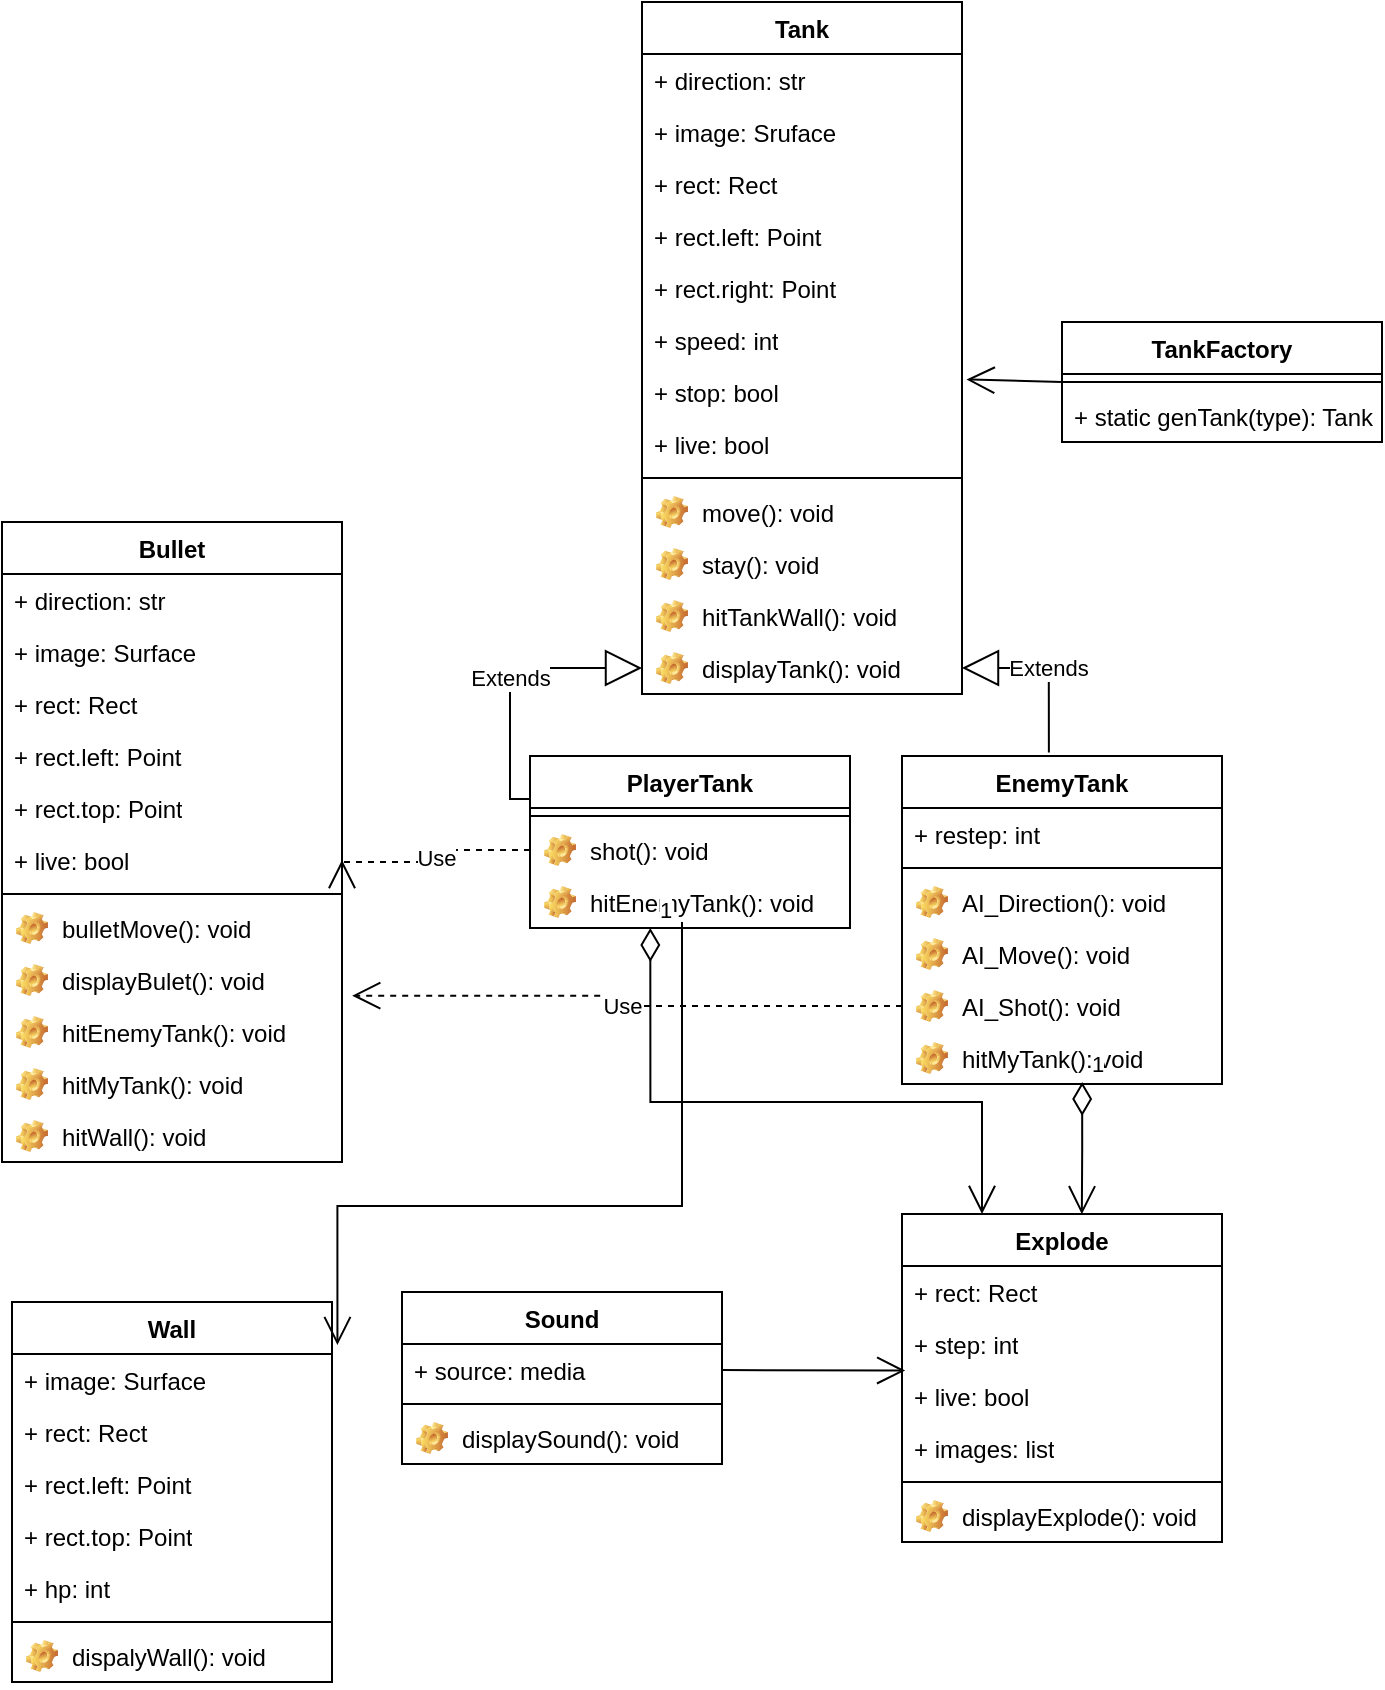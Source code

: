 <mxfile version="21.1.7" type="github">
  <diagram id="C5RBs43oDa-KdzZeNtuy" name="Page-1">
    <mxGraphModel dx="1217" dy="1684" grid="1" gridSize="10" guides="1" tooltips="1" connect="1" arrows="1" fold="1" page="1" pageScale="1" pageWidth="827" pageHeight="1169" math="0" shadow="0">
      <root>
        <mxCell id="WIyWlLk6GJQsqaUBKTNV-0" />
        <mxCell id="WIyWlLk6GJQsqaUBKTNV-1" parent="WIyWlLk6GJQsqaUBKTNV-0" />
        <mxCell id="DdHkPUrjqIktU2XvRkII-4" value="Bullet" style="swimlane;fontStyle=1;align=center;verticalAlign=top;childLayout=stackLayout;horizontal=1;startSize=26;horizontalStack=0;resizeParent=1;resizeParentMax=0;resizeLast=0;collapsible=1;marginBottom=0;whiteSpace=wrap;html=1;" vertex="1" parent="WIyWlLk6GJQsqaUBKTNV-1">
          <mxGeometry x="70" y="40" width="170" height="320" as="geometry">
            <mxRectangle x="140" y="150" width="70" height="30" as="alternateBounds" />
          </mxGeometry>
        </mxCell>
        <mxCell id="DdHkPUrjqIktU2XvRkII-5" value="+ direction: str&lt;br&gt;" style="text;strokeColor=none;fillColor=none;align=left;verticalAlign=top;spacingLeft=4;spacingRight=4;overflow=hidden;rotatable=0;points=[[0,0.5],[1,0.5]];portConstraint=eastwest;whiteSpace=wrap;html=1;" vertex="1" parent="DdHkPUrjqIktU2XvRkII-4">
          <mxGeometry y="26" width="170" height="26" as="geometry" />
        </mxCell>
        <mxCell id="DdHkPUrjqIktU2XvRkII-9" value="+ image: Surface" style="text;strokeColor=none;fillColor=none;align=left;verticalAlign=top;spacingLeft=4;spacingRight=4;overflow=hidden;rotatable=0;points=[[0,0.5],[1,0.5]];portConstraint=eastwest;whiteSpace=wrap;html=1;" vertex="1" parent="DdHkPUrjqIktU2XvRkII-4">
          <mxGeometry y="52" width="170" height="26" as="geometry" />
        </mxCell>
        <mxCell id="DdHkPUrjqIktU2XvRkII-60" value="+ rect: Rect" style="text;strokeColor=none;fillColor=none;align=left;verticalAlign=top;spacingLeft=4;spacingRight=4;overflow=hidden;rotatable=0;points=[[0,0.5],[1,0.5]];portConstraint=eastwest;whiteSpace=wrap;html=1;" vertex="1" parent="DdHkPUrjqIktU2XvRkII-4">
          <mxGeometry y="78" width="170" height="26" as="geometry" />
        </mxCell>
        <mxCell id="DdHkPUrjqIktU2XvRkII-61" value="+ rect.left: Point" style="text;strokeColor=none;fillColor=none;align=left;verticalAlign=top;spacingLeft=4;spacingRight=4;overflow=hidden;rotatable=0;points=[[0,0.5],[1,0.5]];portConstraint=eastwest;whiteSpace=wrap;html=1;" vertex="1" parent="DdHkPUrjqIktU2XvRkII-4">
          <mxGeometry y="104" width="170" height="26" as="geometry" />
        </mxCell>
        <mxCell id="DdHkPUrjqIktU2XvRkII-62" value="+ rect.top: Point" style="text;strokeColor=none;fillColor=none;align=left;verticalAlign=top;spacingLeft=4;spacingRight=4;overflow=hidden;rotatable=0;points=[[0,0.5],[1,0.5]];portConstraint=eastwest;whiteSpace=wrap;html=1;" vertex="1" parent="DdHkPUrjqIktU2XvRkII-4">
          <mxGeometry y="130" width="170" height="26" as="geometry" />
        </mxCell>
        <mxCell id="DdHkPUrjqIktU2XvRkII-63" value="+ live: bool" style="text;strokeColor=none;fillColor=none;align=left;verticalAlign=top;spacingLeft=4;spacingRight=4;overflow=hidden;rotatable=0;points=[[0,0.5],[1,0.5]];portConstraint=eastwest;whiteSpace=wrap;html=1;" vertex="1" parent="DdHkPUrjqIktU2XvRkII-4">
          <mxGeometry y="156" width="170" height="26" as="geometry" />
        </mxCell>
        <mxCell id="DdHkPUrjqIktU2XvRkII-6" value="" style="line;strokeWidth=1;fillColor=none;align=left;verticalAlign=middle;spacingTop=-1;spacingLeft=3;spacingRight=3;rotatable=0;labelPosition=right;points=[];portConstraint=eastwest;strokeColor=inherit;" vertex="1" parent="DdHkPUrjqIktU2XvRkII-4">
          <mxGeometry y="182" width="170" height="8" as="geometry" />
        </mxCell>
        <mxCell id="DdHkPUrjqIktU2XvRkII-109" value="bulletMove(): void" style="label;fontStyle=0;strokeColor=none;fillColor=none;align=left;verticalAlign=top;overflow=hidden;spacingLeft=28;spacingRight=4;rotatable=0;points=[[0,0.5],[1,0.5]];portConstraint=eastwest;imageWidth=16;imageHeight=16;whiteSpace=wrap;html=1;image=img/clipart/Gear_128x128.png" vertex="1" parent="DdHkPUrjqIktU2XvRkII-4">
          <mxGeometry y="190" width="170" height="26" as="geometry" />
        </mxCell>
        <mxCell id="DdHkPUrjqIktU2XvRkII-110" value="displayBulet(): void" style="label;fontStyle=0;strokeColor=none;fillColor=none;align=left;verticalAlign=top;overflow=hidden;spacingLeft=28;spacingRight=4;rotatable=0;points=[[0,0.5],[1,0.5]];portConstraint=eastwest;imageWidth=16;imageHeight=16;whiteSpace=wrap;html=1;image=img/clipart/Gear_128x128.png" vertex="1" parent="DdHkPUrjqIktU2XvRkII-4">
          <mxGeometry y="216" width="170" height="26" as="geometry" />
        </mxCell>
        <mxCell id="DdHkPUrjqIktU2XvRkII-111" value="hitEnemyTank(): void" style="label;fontStyle=0;strokeColor=none;fillColor=none;align=left;verticalAlign=top;overflow=hidden;spacingLeft=28;spacingRight=4;rotatable=0;points=[[0,0.5],[1,0.5]];portConstraint=eastwest;imageWidth=16;imageHeight=16;whiteSpace=wrap;html=1;image=img/clipart/Gear_128x128.png" vertex="1" parent="DdHkPUrjqIktU2XvRkII-4">
          <mxGeometry y="242" width="170" height="26" as="geometry" />
        </mxCell>
        <mxCell id="DdHkPUrjqIktU2XvRkII-112" value="hitMyTank(): void" style="label;fontStyle=0;strokeColor=none;fillColor=none;align=left;verticalAlign=top;overflow=hidden;spacingLeft=28;spacingRight=4;rotatable=0;points=[[0,0.5],[1,0.5]];portConstraint=eastwest;imageWidth=16;imageHeight=16;whiteSpace=wrap;html=1;image=img/clipart/Gear_128x128.png" vertex="1" parent="DdHkPUrjqIktU2XvRkII-4">
          <mxGeometry y="268" width="170" height="26" as="geometry" />
        </mxCell>
        <mxCell id="DdHkPUrjqIktU2XvRkII-113" value="hitWall(): void" style="label;fontStyle=0;strokeColor=none;fillColor=none;align=left;verticalAlign=top;overflow=hidden;spacingLeft=28;spacingRight=4;rotatable=0;points=[[0,0.5],[1,0.5]];portConstraint=eastwest;imageWidth=16;imageHeight=16;whiteSpace=wrap;html=1;image=img/clipart/Gear_128x128.png" vertex="1" parent="DdHkPUrjqIktU2XvRkII-4">
          <mxGeometry y="294" width="170" height="26" as="geometry" />
        </mxCell>
        <mxCell id="DdHkPUrjqIktU2XvRkII-21" value="Tank" style="swimlane;fontStyle=1;align=center;verticalAlign=top;childLayout=stackLayout;horizontal=1;startSize=26;horizontalStack=0;resizeParent=1;resizeParentMax=0;resizeLast=0;collapsible=1;marginBottom=0;whiteSpace=wrap;html=1;" vertex="1" parent="WIyWlLk6GJQsqaUBKTNV-1">
          <mxGeometry x="390" y="-220" width="160" height="346" as="geometry" />
        </mxCell>
        <mxCell id="DdHkPUrjqIktU2XvRkII-59" value="+ direction: str&lt;span style=&quot;white-space: pre;&quot;&gt;	&lt;/span&gt;" style="text;strokeColor=none;fillColor=none;align=left;verticalAlign=top;spacingLeft=4;spacingRight=4;overflow=hidden;rotatable=0;points=[[0,0.5],[1,0.5]];portConstraint=eastwest;whiteSpace=wrap;html=1;" vertex="1" parent="DdHkPUrjqIktU2XvRkII-21">
          <mxGeometry y="26" width="160" height="26" as="geometry" />
        </mxCell>
        <mxCell id="DdHkPUrjqIktU2XvRkII-22" value="+ image: Sruface" style="text;strokeColor=none;fillColor=none;align=left;verticalAlign=top;spacingLeft=4;spacingRight=4;overflow=hidden;rotatable=0;points=[[0,0.5],[1,0.5]];portConstraint=eastwest;whiteSpace=wrap;html=1;" vertex="1" parent="DdHkPUrjqIktU2XvRkII-21">
          <mxGeometry y="52" width="160" height="26" as="geometry" />
        </mxCell>
        <mxCell id="DdHkPUrjqIktU2XvRkII-68" value="+ rect: Rect" style="text;strokeColor=none;fillColor=none;align=left;verticalAlign=top;spacingLeft=4;spacingRight=4;overflow=hidden;rotatable=0;points=[[0,0.5],[1,0.5]];portConstraint=eastwest;whiteSpace=wrap;html=1;" vertex="1" parent="DdHkPUrjqIktU2XvRkII-21">
          <mxGeometry y="78" width="160" height="26" as="geometry" />
        </mxCell>
        <mxCell id="DdHkPUrjqIktU2XvRkII-69" value="+ rect.left: Point" style="text;strokeColor=none;fillColor=none;align=left;verticalAlign=top;spacingLeft=4;spacingRight=4;overflow=hidden;rotatable=0;points=[[0,0.5],[1,0.5]];portConstraint=eastwest;whiteSpace=wrap;html=1;" vertex="1" parent="DdHkPUrjqIktU2XvRkII-21">
          <mxGeometry y="104" width="160" height="26" as="geometry" />
        </mxCell>
        <mxCell id="DdHkPUrjqIktU2XvRkII-71" value="+ rect.right: Point" style="text;strokeColor=none;fillColor=none;align=left;verticalAlign=top;spacingLeft=4;spacingRight=4;overflow=hidden;rotatable=0;points=[[0,0.5],[1,0.5]];portConstraint=eastwest;whiteSpace=wrap;html=1;" vertex="1" parent="DdHkPUrjqIktU2XvRkII-21">
          <mxGeometry y="130" width="160" height="26" as="geometry" />
        </mxCell>
        <mxCell id="DdHkPUrjqIktU2XvRkII-72" value="+ speed: int" style="text;strokeColor=none;fillColor=none;align=left;verticalAlign=top;spacingLeft=4;spacingRight=4;overflow=hidden;rotatable=0;points=[[0,0.5],[1,0.5]];portConstraint=eastwest;whiteSpace=wrap;html=1;" vertex="1" parent="DdHkPUrjqIktU2XvRkII-21">
          <mxGeometry y="156" width="160" height="26" as="geometry" />
        </mxCell>
        <mxCell id="DdHkPUrjqIktU2XvRkII-73" value="+ stop: bool" style="text;strokeColor=none;fillColor=none;align=left;verticalAlign=top;spacingLeft=4;spacingRight=4;overflow=hidden;rotatable=0;points=[[0,0.5],[1,0.5]];portConstraint=eastwest;whiteSpace=wrap;html=1;" vertex="1" parent="DdHkPUrjqIktU2XvRkII-21">
          <mxGeometry y="182" width="160" height="26" as="geometry" />
        </mxCell>
        <mxCell id="DdHkPUrjqIktU2XvRkII-74" value="+ live: bool" style="text;strokeColor=none;fillColor=none;align=left;verticalAlign=top;spacingLeft=4;spacingRight=4;overflow=hidden;rotatable=0;points=[[0,0.5],[1,0.5]];portConstraint=eastwest;whiteSpace=wrap;html=1;" vertex="1" parent="DdHkPUrjqIktU2XvRkII-21">
          <mxGeometry y="208" width="160" height="26" as="geometry" />
        </mxCell>
        <mxCell id="DdHkPUrjqIktU2XvRkII-23" value="" style="line;strokeWidth=1;fillColor=none;align=left;verticalAlign=middle;spacingTop=-1;spacingLeft=3;spacingRight=3;rotatable=0;labelPosition=right;points=[];portConstraint=eastwest;strokeColor=inherit;" vertex="1" parent="DdHkPUrjqIktU2XvRkII-21">
          <mxGeometry y="234" width="160" height="8" as="geometry" />
        </mxCell>
        <mxCell id="DdHkPUrjqIktU2XvRkII-75" value="move(): void" style="label;fontStyle=0;strokeColor=none;fillColor=none;align=left;verticalAlign=top;overflow=hidden;spacingLeft=28;spacingRight=4;rotatable=0;points=[[0,0.5],[1,0.5]];portConstraint=eastwest;imageWidth=16;imageHeight=16;whiteSpace=wrap;html=1;image=img/clipart/Gear_128x128.png" vertex="1" parent="DdHkPUrjqIktU2XvRkII-21">
          <mxGeometry y="242" width="160" height="26" as="geometry" />
        </mxCell>
        <mxCell id="DdHkPUrjqIktU2XvRkII-76" value="stay(): void" style="label;fontStyle=0;strokeColor=none;fillColor=none;align=left;verticalAlign=top;overflow=hidden;spacingLeft=28;spacingRight=4;rotatable=0;points=[[0,0.5],[1,0.5]];portConstraint=eastwest;imageWidth=16;imageHeight=16;whiteSpace=wrap;html=1;image=img/clipart/Gear_128x128.png" vertex="1" parent="DdHkPUrjqIktU2XvRkII-21">
          <mxGeometry y="268" width="160" height="26" as="geometry" />
        </mxCell>
        <mxCell id="DdHkPUrjqIktU2XvRkII-77" value="hitTankWall(): void" style="label;fontStyle=0;strokeColor=none;fillColor=none;align=left;verticalAlign=top;overflow=hidden;spacingLeft=28;spacingRight=4;rotatable=0;points=[[0,0.5],[1,0.5]];portConstraint=eastwest;imageWidth=16;imageHeight=16;whiteSpace=wrap;html=1;image=img/clipart/Gear_128x128.png" vertex="1" parent="DdHkPUrjqIktU2XvRkII-21">
          <mxGeometry y="294" width="160" height="26" as="geometry" />
        </mxCell>
        <mxCell id="DdHkPUrjqIktU2XvRkII-78" value="displayTank(): void" style="label;fontStyle=0;strokeColor=none;fillColor=none;align=left;verticalAlign=top;overflow=hidden;spacingLeft=28;spacingRight=4;rotatable=0;points=[[0,0.5],[1,0.5]];portConstraint=eastwest;imageWidth=16;imageHeight=16;whiteSpace=wrap;html=1;image=img/clipart/Gear_128x128.png" vertex="1" parent="DdHkPUrjqIktU2XvRkII-21">
          <mxGeometry y="320" width="160" height="26" as="geometry" />
        </mxCell>
        <mxCell id="DdHkPUrjqIktU2XvRkII-25" value="Explode" style="swimlane;fontStyle=1;align=center;verticalAlign=top;childLayout=stackLayout;horizontal=1;startSize=26;horizontalStack=0;resizeParent=1;resizeParentMax=0;resizeLast=0;collapsible=1;marginBottom=0;whiteSpace=wrap;html=1;" vertex="1" parent="WIyWlLk6GJQsqaUBKTNV-1">
          <mxGeometry x="520" y="386" width="160" height="164" as="geometry" />
        </mxCell>
        <mxCell id="DdHkPUrjqIktU2XvRkII-55" value="+ rect: Rect" style="text;strokeColor=none;fillColor=none;align=left;verticalAlign=top;spacingLeft=4;spacingRight=4;overflow=hidden;rotatable=0;points=[[0,0.5],[1,0.5]];portConstraint=eastwest;whiteSpace=wrap;html=1;" vertex="1" parent="DdHkPUrjqIktU2XvRkII-25">
          <mxGeometry y="26" width="160" height="26" as="geometry" />
        </mxCell>
        <mxCell id="DdHkPUrjqIktU2XvRkII-26" value="+ step: int" style="text;strokeColor=none;fillColor=none;align=left;verticalAlign=top;spacingLeft=4;spacingRight=4;overflow=hidden;rotatable=0;points=[[0,0.5],[1,0.5]];portConstraint=eastwest;whiteSpace=wrap;html=1;" vertex="1" parent="DdHkPUrjqIktU2XvRkII-25">
          <mxGeometry y="52" width="160" height="26" as="geometry" />
        </mxCell>
        <mxCell id="DdHkPUrjqIktU2XvRkII-89" value="+ live: bool" style="text;strokeColor=none;fillColor=none;align=left;verticalAlign=top;spacingLeft=4;spacingRight=4;overflow=hidden;rotatable=0;points=[[0,0.5],[1,0.5]];portConstraint=eastwest;whiteSpace=wrap;html=1;" vertex="1" parent="DdHkPUrjqIktU2XvRkII-25">
          <mxGeometry y="78" width="160" height="26" as="geometry" />
        </mxCell>
        <mxCell id="DdHkPUrjqIktU2XvRkII-88" value="+ images: list" style="text;strokeColor=none;fillColor=none;align=left;verticalAlign=top;spacingLeft=4;spacingRight=4;overflow=hidden;rotatable=0;points=[[0,0.5],[1,0.5]];portConstraint=eastwest;whiteSpace=wrap;html=1;" vertex="1" parent="DdHkPUrjqIktU2XvRkII-25">
          <mxGeometry y="104" width="160" height="26" as="geometry" />
        </mxCell>
        <mxCell id="DdHkPUrjqIktU2XvRkII-27" value="" style="line;strokeWidth=1;fillColor=none;align=left;verticalAlign=middle;spacingTop=-1;spacingLeft=3;spacingRight=3;rotatable=0;labelPosition=right;points=[];portConstraint=eastwest;strokeColor=inherit;" vertex="1" parent="DdHkPUrjqIktU2XvRkII-25">
          <mxGeometry y="130" width="160" height="8" as="geometry" />
        </mxCell>
        <mxCell id="DdHkPUrjqIktU2XvRkII-90" value="displayExplode(): void" style="label;fontStyle=0;strokeColor=none;fillColor=none;align=left;verticalAlign=top;overflow=hidden;spacingLeft=28;spacingRight=4;rotatable=0;points=[[0,0.5],[1,0.5]];portConstraint=eastwest;imageWidth=16;imageHeight=16;whiteSpace=wrap;html=1;image=img/clipart/Gear_128x128.png" vertex="1" parent="DdHkPUrjqIktU2XvRkII-25">
          <mxGeometry y="138" width="160" height="26" as="geometry" />
        </mxCell>
        <mxCell id="DdHkPUrjqIktU2XvRkII-29" value="Sound" style="swimlane;fontStyle=1;align=center;verticalAlign=top;childLayout=stackLayout;horizontal=1;startSize=26;horizontalStack=0;resizeParent=1;resizeParentMax=0;resizeLast=0;collapsible=1;marginBottom=0;whiteSpace=wrap;html=1;" vertex="1" parent="WIyWlLk6GJQsqaUBKTNV-1">
          <mxGeometry x="270" y="425" width="160" height="86" as="geometry" />
        </mxCell>
        <mxCell id="DdHkPUrjqIktU2XvRkII-54" value="+ source: media" style="text;strokeColor=none;fillColor=none;align=left;verticalAlign=top;spacingLeft=4;spacingRight=4;overflow=hidden;rotatable=0;points=[[0,0.5],[1,0.5]];portConstraint=eastwest;whiteSpace=wrap;html=1;" vertex="1" parent="DdHkPUrjqIktU2XvRkII-29">
          <mxGeometry y="26" width="160" height="26" as="geometry" />
        </mxCell>
        <mxCell id="DdHkPUrjqIktU2XvRkII-31" value="" style="line;strokeWidth=1;fillColor=none;align=left;verticalAlign=middle;spacingTop=-1;spacingLeft=3;spacingRight=3;rotatable=0;labelPosition=right;points=[];portConstraint=eastwest;strokeColor=inherit;" vertex="1" parent="DdHkPUrjqIktU2XvRkII-29">
          <mxGeometry y="52" width="160" height="8" as="geometry" />
        </mxCell>
        <mxCell id="DdHkPUrjqIktU2XvRkII-87" value="displaySound(): void" style="label;fontStyle=0;strokeColor=none;fillColor=none;align=left;verticalAlign=top;overflow=hidden;spacingLeft=28;spacingRight=4;rotatable=0;points=[[0,0.5],[1,0.5]];portConstraint=eastwest;imageWidth=16;imageHeight=16;whiteSpace=wrap;html=1;image=img/clipart/Gear_128x128.png" vertex="1" parent="DdHkPUrjqIktU2XvRkII-29">
          <mxGeometry y="60" width="160" height="26" as="geometry" />
        </mxCell>
        <mxCell id="DdHkPUrjqIktU2XvRkII-33" value="EnemyTank" style="swimlane;fontStyle=1;align=center;verticalAlign=top;childLayout=stackLayout;horizontal=1;startSize=26;horizontalStack=0;resizeParent=1;resizeParentMax=0;resizeLast=0;collapsible=1;marginBottom=0;whiteSpace=wrap;html=1;" vertex="1" parent="WIyWlLk6GJQsqaUBKTNV-1">
          <mxGeometry x="520" y="157" width="160" height="164" as="geometry" />
        </mxCell>
        <mxCell id="DdHkPUrjqIktU2XvRkII-34" value="+ restep: int" style="text;strokeColor=none;fillColor=none;align=left;verticalAlign=top;spacingLeft=4;spacingRight=4;overflow=hidden;rotatable=0;points=[[0,0.5],[1,0.5]];portConstraint=eastwest;whiteSpace=wrap;html=1;" vertex="1" parent="DdHkPUrjqIktU2XvRkII-33">
          <mxGeometry y="26" width="160" height="26" as="geometry" />
        </mxCell>
        <mxCell id="DdHkPUrjqIktU2XvRkII-35" value="" style="line;strokeWidth=1;fillColor=none;align=left;verticalAlign=middle;spacingTop=-1;spacingLeft=3;spacingRight=3;rotatable=0;labelPosition=right;points=[];portConstraint=eastwest;strokeColor=inherit;" vertex="1" parent="DdHkPUrjqIktU2XvRkII-33">
          <mxGeometry y="52" width="160" height="8" as="geometry" />
        </mxCell>
        <mxCell id="DdHkPUrjqIktU2XvRkII-81" value="AI_Direction(): void" style="label;fontStyle=0;strokeColor=none;fillColor=none;align=left;verticalAlign=top;overflow=hidden;spacingLeft=28;spacingRight=4;rotatable=0;points=[[0,0.5],[1,0.5]];portConstraint=eastwest;imageWidth=16;imageHeight=16;whiteSpace=wrap;html=1;image=img/clipart/Gear_128x128.png" vertex="1" parent="DdHkPUrjqIktU2XvRkII-33">
          <mxGeometry y="60" width="160" height="26" as="geometry" />
        </mxCell>
        <mxCell id="DdHkPUrjqIktU2XvRkII-82" value="AI_Move(): void" style="label;fontStyle=0;strokeColor=none;fillColor=none;align=left;verticalAlign=top;overflow=hidden;spacingLeft=28;spacingRight=4;rotatable=0;points=[[0,0.5],[1,0.5]];portConstraint=eastwest;imageWidth=16;imageHeight=16;whiteSpace=wrap;html=1;image=img/clipart/Gear_128x128.png" vertex="1" parent="DdHkPUrjqIktU2XvRkII-33">
          <mxGeometry y="86" width="160" height="26" as="geometry" />
        </mxCell>
        <mxCell id="DdHkPUrjqIktU2XvRkII-83" value="AI_Shot(): void" style="label;fontStyle=0;strokeColor=none;fillColor=none;align=left;verticalAlign=top;overflow=hidden;spacingLeft=28;spacingRight=4;rotatable=0;points=[[0,0.5],[1,0.5]];portConstraint=eastwest;imageWidth=16;imageHeight=16;whiteSpace=wrap;html=1;image=img/clipart/Gear_128x128.png" vertex="1" parent="DdHkPUrjqIktU2XvRkII-33">
          <mxGeometry y="112" width="160" height="26" as="geometry" />
        </mxCell>
        <mxCell id="DdHkPUrjqIktU2XvRkII-84" value="hitMyTank(): void" style="label;fontStyle=0;strokeColor=none;fillColor=none;align=left;verticalAlign=top;overflow=hidden;spacingLeft=28;spacingRight=4;rotatable=0;points=[[0,0.5],[1,0.5]];portConstraint=eastwest;imageWidth=16;imageHeight=16;whiteSpace=wrap;html=1;image=img/clipart/Gear_128x128.png" vertex="1" parent="DdHkPUrjqIktU2XvRkII-33">
          <mxGeometry y="138" width="160" height="26" as="geometry" />
        </mxCell>
        <mxCell id="DdHkPUrjqIktU2XvRkII-37" value="PlayerTank" style="swimlane;fontStyle=1;align=center;verticalAlign=top;childLayout=stackLayout;horizontal=1;startSize=26;horizontalStack=0;resizeParent=1;resizeParentMax=0;resizeLast=0;collapsible=1;marginBottom=0;whiteSpace=wrap;html=1;" vertex="1" parent="WIyWlLk6GJQsqaUBKTNV-1">
          <mxGeometry x="334" y="157" width="160" height="86" as="geometry" />
        </mxCell>
        <mxCell id="DdHkPUrjqIktU2XvRkII-39" value="" style="line;strokeWidth=1;fillColor=none;align=left;verticalAlign=middle;spacingTop=-1;spacingLeft=3;spacingRight=3;rotatable=0;labelPosition=right;points=[];portConstraint=eastwest;strokeColor=inherit;" vertex="1" parent="DdHkPUrjqIktU2XvRkII-37">
          <mxGeometry y="26" width="160" height="8" as="geometry" />
        </mxCell>
        <mxCell id="DdHkPUrjqIktU2XvRkII-79" value="shot(): void" style="label;fontStyle=0;strokeColor=none;fillColor=none;align=left;verticalAlign=top;overflow=hidden;spacingLeft=28;spacingRight=4;rotatable=0;points=[[0,0.5],[1,0.5]];portConstraint=eastwest;imageWidth=16;imageHeight=16;whiteSpace=wrap;html=1;image=img/clipart/Gear_128x128.png" vertex="1" parent="DdHkPUrjqIktU2XvRkII-37">
          <mxGeometry y="34" width="160" height="26" as="geometry" />
        </mxCell>
        <mxCell id="DdHkPUrjqIktU2XvRkII-80" value="hitEnemyTank(): void" style="label;fontStyle=0;strokeColor=none;fillColor=none;align=left;verticalAlign=top;overflow=hidden;spacingLeft=28;spacingRight=4;rotatable=0;points=[[0,0.5],[1,0.5]];portConstraint=eastwest;imageWidth=16;imageHeight=16;whiteSpace=wrap;html=1;image=img/clipart/Gear_128x128.png" vertex="1" parent="DdHkPUrjqIktU2XvRkII-37">
          <mxGeometry y="60" width="160" height="26" as="geometry" />
        </mxCell>
        <mxCell id="DdHkPUrjqIktU2XvRkII-41" value="Wall" style="swimlane;fontStyle=1;align=center;verticalAlign=top;childLayout=stackLayout;horizontal=1;startSize=26;horizontalStack=0;resizeParent=1;resizeParentMax=0;resizeLast=0;collapsible=1;marginBottom=0;whiteSpace=wrap;html=1;" vertex="1" parent="WIyWlLk6GJQsqaUBKTNV-1">
          <mxGeometry x="75" y="430" width="160" height="190" as="geometry" />
        </mxCell>
        <mxCell id="DdHkPUrjqIktU2XvRkII-50" value="+ image: Surface" style="text;strokeColor=none;fillColor=none;align=left;verticalAlign=top;spacingLeft=4;spacingRight=4;overflow=hidden;rotatable=0;points=[[0,0.5],[1,0.5]];portConstraint=eastwest;whiteSpace=wrap;html=1;" vertex="1" parent="DdHkPUrjqIktU2XvRkII-41">
          <mxGeometry y="26" width="160" height="26" as="geometry" />
        </mxCell>
        <mxCell id="DdHkPUrjqIktU2XvRkII-52" value="+ rect: Rect" style="text;strokeColor=none;fillColor=none;align=left;verticalAlign=top;spacingLeft=4;spacingRight=4;overflow=hidden;rotatable=0;points=[[0,0.5],[1,0.5]];portConstraint=eastwest;whiteSpace=wrap;html=1;" vertex="1" parent="DdHkPUrjqIktU2XvRkII-41">
          <mxGeometry y="52" width="160" height="26" as="geometry" />
        </mxCell>
        <mxCell id="DdHkPUrjqIktU2XvRkII-53" value="+ rect.left: Point" style="text;strokeColor=none;fillColor=none;align=left;verticalAlign=top;spacingLeft=4;spacingRight=4;overflow=hidden;rotatable=0;points=[[0,0.5],[1,0.5]];portConstraint=eastwest;whiteSpace=wrap;html=1;" vertex="1" parent="DdHkPUrjqIktU2XvRkII-41">
          <mxGeometry y="78" width="160" height="26" as="geometry" />
        </mxCell>
        <mxCell id="DdHkPUrjqIktU2XvRkII-42" value="+ rect.top: Point" style="text;strokeColor=none;fillColor=none;align=left;verticalAlign=top;spacingLeft=4;spacingRight=4;overflow=hidden;rotatable=0;points=[[0,0.5],[1,0.5]];portConstraint=eastwest;whiteSpace=wrap;html=1;" vertex="1" parent="DdHkPUrjqIktU2XvRkII-41">
          <mxGeometry y="104" width="160" height="26" as="geometry" />
        </mxCell>
        <mxCell id="DdHkPUrjqIktU2XvRkII-85" value="+ hp: int" style="text;strokeColor=none;fillColor=none;align=left;verticalAlign=top;spacingLeft=4;spacingRight=4;overflow=hidden;rotatable=0;points=[[0,0.5],[1,0.5]];portConstraint=eastwest;whiteSpace=wrap;html=1;" vertex="1" parent="DdHkPUrjqIktU2XvRkII-41">
          <mxGeometry y="130" width="160" height="26" as="geometry" />
        </mxCell>
        <mxCell id="DdHkPUrjqIktU2XvRkII-43" value="" style="line;strokeWidth=1;fillColor=none;align=left;verticalAlign=middle;spacingTop=-1;spacingLeft=3;spacingRight=3;rotatable=0;labelPosition=right;points=[];portConstraint=eastwest;strokeColor=inherit;" vertex="1" parent="DdHkPUrjqIktU2XvRkII-41">
          <mxGeometry y="156" width="160" height="8" as="geometry" />
        </mxCell>
        <mxCell id="DdHkPUrjqIktU2XvRkII-86" value="dispalyWall(): void" style="label;fontStyle=0;strokeColor=none;fillColor=none;align=left;verticalAlign=top;overflow=hidden;spacingLeft=28;spacingRight=4;rotatable=0;points=[[0,0.5],[1,0.5]];portConstraint=eastwest;imageWidth=16;imageHeight=16;whiteSpace=wrap;html=1;image=img/clipart/Gear_128x128.png" vertex="1" parent="DdHkPUrjqIktU2XvRkII-41">
          <mxGeometry y="164" width="160" height="26" as="geometry" />
        </mxCell>
        <mxCell id="DdHkPUrjqIktU2XvRkII-45" value="TankFactory" style="swimlane;fontStyle=1;align=center;verticalAlign=top;childLayout=stackLayout;horizontal=1;startSize=26;horizontalStack=0;resizeParent=1;resizeParentMax=0;resizeLast=0;collapsible=1;marginBottom=0;whiteSpace=wrap;html=1;" vertex="1" parent="WIyWlLk6GJQsqaUBKTNV-1">
          <mxGeometry x="600" y="-60" width="160" height="60" as="geometry" />
        </mxCell>
        <mxCell id="DdHkPUrjqIktU2XvRkII-47" value="" style="line;strokeWidth=1;fillColor=none;align=left;verticalAlign=middle;spacingTop=-1;spacingLeft=3;spacingRight=3;rotatable=0;labelPosition=right;points=[];portConstraint=eastwest;strokeColor=inherit;" vertex="1" parent="DdHkPUrjqIktU2XvRkII-45">
          <mxGeometry y="26" width="160" height="8" as="geometry" />
        </mxCell>
        <mxCell id="DdHkPUrjqIktU2XvRkII-48" value="+ static genTank(type): Tank" style="text;strokeColor=none;fillColor=none;align=left;verticalAlign=top;spacingLeft=4;spacingRight=4;overflow=hidden;rotatable=0;points=[[0,0.5],[1,0.5]];portConstraint=eastwest;whiteSpace=wrap;html=1;" vertex="1" parent="DdHkPUrjqIktU2XvRkII-45">
          <mxGeometry y="34" width="160" height="26" as="geometry" />
        </mxCell>
        <mxCell id="DdHkPUrjqIktU2XvRkII-99" value="1" style="endArrow=open;html=1;endSize=12;startArrow=diamondThin;startSize=14;startFill=0;edgeStyle=orthogonalEdgeStyle;align=left;verticalAlign=bottom;rounded=0;exitX=0.563;exitY=0.962;exitDx=0;exitDy=0;exitPerimeter=0;entryX=0.562;entryY=0.001;entryDx=0;entryDy=0;entryPerimeter=0;" edge="1" parent="WIyWlLk6GJQsqaUBKTNV-1" source="DdHkPUrjqIktU2XvRkII-84" target="DdHkPUrjqIktU2XvRkII-25">
          <mxGeometry x="-1" y="3" relative="1" as="geometry">
            <mxPoint x="470" y="260" as="sourcePoint" />
            <mxPoint x="690" y="360" as="targetPoint" />
          </mxGeometry>
        </mxCell>
        <mxCell id="DdHkPUrjqIktU2XvRkII-100" value="1" style="endArrow=open;html=1;endSize=12;startArrow=diamondThin;startSize=14;startFill=0;edgeStyle=orthogonalEdgeStyle;align=left;verticalAlign=bottom;rounded=0;exitX=0.376;exitY=1.001;exitDx=0;exitDy=0;exitPerimeter=0;entryX=0.25;entryY=0;entryDx=0;entryDy=0;" edge="1" parent="WIyWlLk6GJQsqaUBKTNV-1" source="DdHkPUrjqIktU2XvRkII-80" target="DdHkPUrjqIktU2XvRkII-25">
          <mxGeometry x="-1" y="3" relative="1" as="geometry">
            <mxPoint x="620" y="330" as="sourcePoint" />
            <mxPoint x="620" y="396" as="targetPoint" />
            <Array as="points">
              <mxPoint x="394" y="330" />
              <mxPoint x="560" y="330" />
            </Array>
          </mxGeometry>
        </mxCell>
        <mxCell id="DdHkPUrjqIktU2XvRkII-101" value="Use" style="endArrow=open;endSize=12;dashed=1;html=1;rounded=0;entryX=1;entryY=0.5;entryDx=0;entryDy=0;exitX=0;exitY=0.5;exitDx=0;exitDy=0;edgeStyle=orthogonalEdgeStyle;" edge="1" parent="WIyWlLk6GJQsqaUBKTNV-1" source="DdHkPUrjqIktU2XvRkII-79" target="DdHkPUrjqIktU2XvRkII-63">
          <mxGeometry width="160" relative="1" as="geometry">
            <mxPoint x="320" y="210" as="sourcePoint" />
            <mxPoint x="490" y="210" as="targetPoint" />
            <Array as="points">
              <mxPoint x="287" y="204" />
              <mxPoint x="287" y="210" />
            </Array>
          </mxGeometry>
        </mxCell>
        <mxCell id="DdHkPUrjqIktU2XvRkII-104" value="Use" style="endArrow=open;endSize=12;dashed=1;html=1;rounded=0;entryX=1.03;entryY=0.802;entryDx=0;entryDy=0;entryPerimeter=0;exitX=0;exitY=0.5;exitDx=0;exitDy=0;edgeStyle=orthogonalEdgeStyle;" edge="1" parent="WIyWlLk6GJQsqaUBKTNV-1" source="DdHkPUrjqIktU2XvRkII-83" target="DdHkPUrjqIktU2XvRkII-110">
          <mxGeometry width="160" relative="1" as="geometry">
            <mxPoint x="330" y="210" as="sourcePoint" />
            <mxPoint x="241.36" y="332.05" as="targetPoint" />
          </mxGeometry>
        </mxCell>
        <mxCell id="DdHkPUrjqIktU2XvRkII-105" value="" style="endArrow=open;endFill=1;endSize=12;html=1;rounded=0;entryX=1.017;entryY=-0.171;entryDx=0;entryDy=0;edgeStyle=orthogonalEdgeStyle;entryPerimeter=0;" edge="1" parent="WIyWlLk6GJQsqaUBKTNV-1" target="DdHkPUrjqIktU2XvRkII-50">
          <mxGeometry width="160" relative="1" as="geometry">
            <mxPoint x="410" y="240" as="sourcePoint" />
            <mxPoint x="490" y="410" as="targetPoint" />
            <Array as="points">
              <mxPoint x="410" y="382" />
            </Array>
          </mxGeometry>
        </mxCell>
        <mxCell id="DdHkPUrjqIktU2XvRkII-107" value="" style="endArrow=open;endFill=1;endSize=12;html=1;rounded=0;exitX=1;exitY=0.5;exitDx=0;exitDy=0;entryX=0.01;entryY=1.011;entryDx=0;entryDy=0;entryPerimeter=0;" edge="1" parent="WIyWlLk6GJQsqaUBKTNV-1" source="DdHkPUrjqIktU2XvRkII-54" target="DdHkPUrjqIktU2XvRkII-26">
          <mxGeometry width="160" relative="1" as="geometry">
            <mxPoint x="330" y="410" as="sourcePoint" />
            <mxPoint x="490" y="410" as="targetPoint" />
          </mxGeometry>
        </mxCell>
        <mxCell id="DdHkPUrjqIktU2XvRkII-108" value="" style="endArrow=open;endFill=1;endSize=12;html=1;rounded=0;exitX=0;exitY=-0.154;exitDx=0;exitDy=0;exitPerimeter=0;entryX=1.014;entryY=0.259;entryDx=0;entryDy=0;entryPerimeter=0;" edge="1" parent="WIyWlLk6GJQsqaUBKTNV-1" source="DdHkPUrjqIktU2XvRkII-48" target="DdHkPUrjqIktU2XvRkII-73">
          <mxGeometry width="160" relative="1" as="geometry">
            <mxPoint x="330" y="110" as="sourcePoint" />
            <mxPoint x="490" y="110" as="targetPoint" />
          </mxGeometry>
        </mxCell>
        <mxCell id="DdHkPUrjqIktU2XvRkII-114" value="Extends" style="endArrow=block;endSize=16;endFill=0;html=1;rounded=0;exitX=0.459;exitY=-0.011;exitDx=0;exitDy=0;exitPerimeter=0;edgeStyle=orthogonalEdgeStyle;" edge="1" parent="WIyWlLk6GJQsqaUBKTNV-1" source="DdHkPUrjqIktU2XvRkII-33" target="DdHkPUrjqIktU2XvRkII-78">
          <mxGeometry width="160" relative="1" as="geometry">
            <mxPoint x="710" y="120" as="sourcePoint" />
            <mxPoint x="870" y="120" as="targetPoint" />
          </mxGeometry>
        </mxCell>
        <mxCell id="DdHkPUrjqIktU2XvRkII-115" value="Extends" style="endArrow=block;endSize=16;endFill=0;html=1;rounded=0;exitX=0;exitY=0.25;exitDx=0;exitDy=0;edgeStyle=orthogonalEdgeStyle;entryX=0;entryY=0.5;entryDx=0;entryDy=0;" edge="1" parent="WIyWlLk6GJQsqaUBKTNV-1" source="DdHkPUrjqIktU2XvRkII-37" target="DdHkPUrjqIktU2XvRkII-78">
          <mxGeometry width="160" relative="1" as="geometry">
            <mxPoint x="160" y="-30" as="sourcePoint" />
            <mxPoint x="320" y="-30" as="targetPoint" />
          </mxGeometry>
        </mxCell>
      </root>
    </mxGraphModel>
  </diagram>
</mxfile>
